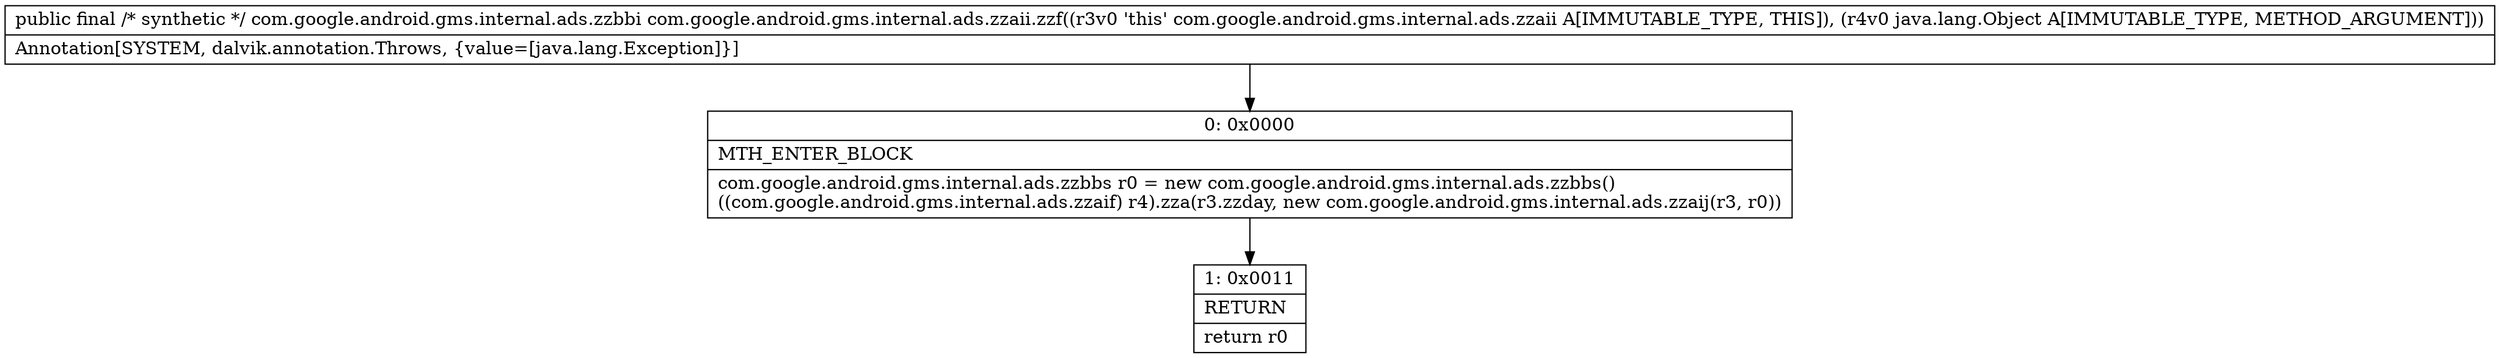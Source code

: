 digraph "CFG forcom.google.android.gms.internal.ads.zzaii.zzf(Ljava\/lang\/Object;)Lcom\/google\/android\/gms\/internal\/ads\/zzbbi;" {
Node_0 [shape=record,label="{0\:\ 0x0000|MTH_ENTER_BLOCK\l|com.google.android.gms.internal.ads.zzbbs r0 = new com.google.android.gms.internal.ads.zzbbs()\l((com.google.android.gms.internal.ads.zzaif) r4).zza(r3.zzday, new com.google.android.gms.internal.ads.zzaij(r3, r0))\l}"];
Node_1 [shape=record,label="{1\:\ 0x0011|RETURN\l|return r0\l}"];
MethodNode[shape=record,label="{public final \/* synthetic *\/ com.google.android.gms.internal.ads.zzbbi com.google.android.gms.internal.ads.zzaii.zzf((r3v0 'this' com.google.android.gms.internal.ads.zzaii A[IMMUTABLE_TYPE, THIS]), (r4v0 java.lang.Object A[IMMUTABLE_TYPE, METHOD_ARGUMENT]))  | Annotation[SYSTEM, dalvik.annotation.Throws, \{value=[java.lang.Exception]\}]\l}"];
MethodNode -> Node_0;
Node_0 -> Node_1;
}

